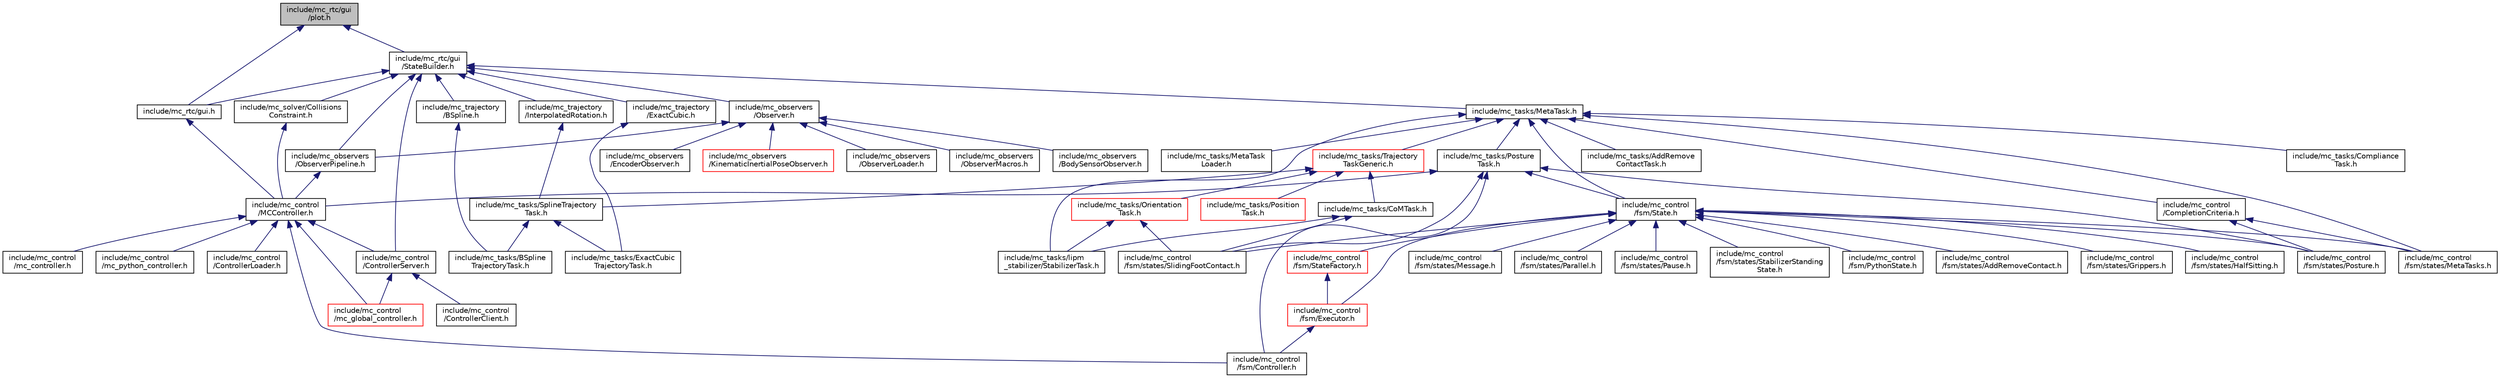 digraph "include/mc_rtc/gui/plot.h"
{
 // INTERACTIVE_SVG=YES
  edge [fontname="Helvetica",fontsize="10",labelfontname="Helvetica",labelfontsize="10"];
  node [fontname="Helvetica",fontsize="10",shape=record];
  Node32 [label="include/mc_rtc/gui\l/plot.h",height=0.2,width=0.4,color="black", fillcolor="grey75", style="filled", fontcolor="black"];
  Node32 -> Node33 [dir="back",color="midnightblue",fontsize="10",style="solid",fontname="Helvetica"];
  Node33 [label="include/mc_rtc/gui\l/StateBuilder.h",height=0.2,width=0.4,color="black", fillcolor="white", style="filled",URL="$StateBuilder_8h.html"];
  Node33 -> Node34 [dir="back",color="midnightblue",fontsize="10",style="solid",fontname="Helvetica"];
  Node34 [label="include/mc_tasks/MetaTask.h",height=0.2,width=0.4,color="black", fillcolor="white", style="filled",URL="$MetaTask_8h.html"];
  Node34 -> Node35 [dir="back",color="midnightblue",fontsize="10",style="solid",fontname="Helvetica"];
  Node35 [label="include/mc_control\l/CompletionCriteria.h",height=0.2,width=0.4,color="black", fillcolor="white", style="filled",URL="$CompletionCriteria_8h.html"];
  Node35 -> Node36 [dir="back",color="midnightblue",fontsize="10",style="solid",fontname="Helvetica"];
  Node36 [label="include/mc_control\l/fsm/states/MetaTasks.h",height=0.2,width=0.4,color="black", fillcolor="white", style="filled",URL="$MetaTasks_8h.html"];
  Node35 -> Node37 [dir="back",color="midnightblue",fontsize="10",style="solid",fontname="Helvetica"];
  Node37 [label="include/mc_control\l/fsm/states/Posture.h",height=0.2,width=0.4,color="black", fillcolor="white", style="filled",URL="$Posture_8h.html"];
  Node34 -> Node38 [dir="back",color="midnightblue",fontsize="10",style="solid",fontname="Helvetica"];
  Node38 [label="include/mc_tasks/Posture\lTask.h",height=0.2,width=0.4,color="black", fillcolor="white", style="filled",URL="$PostureTask_8h.html"];
  Node38 -> Node39 [dir="back",color="midnightblue",fontsize="10",style="solid",fontname="Helvetica"];
  Node39 [label="include/mc_control\l/MCController.h",height=0.2,width=0.4,color="black", fillcolor="white", style="filled",URL="$MCController_8h.html"];
  Node39 -> Node40 [dir="back",color="midnightblue",fontsize="10",style="solid",fontname="Helvetica"];
  Node40 [label="include/mc_control\l/ControllerServer.h",height=0.2,width=0.4,color="black", fillcolor="white", style="filled",URL="$ControllerServer_8h.html"];
  Node40 -> Node41 [dir="back",color="midnightblue",fontsize="10",style="solid",fontname="Helvetica"];
  Node41 [label="include/mc_control\l/ControllerClient.h",height=0.2,width=0.4,color="black", fillcolor="white", style="filled",URL="$ControllerClient_8h.html"];
  Node40 -> Node42 [dir="back",color="midnightblue",fontsize="10",style="solid",fontname="Helvetica"];
  Node42 [label="include/mc_control\l/mc_global_controller.h",height=0.2,width=0.4,color="red", fillcolor="white", style="filled",URL="$mc__global__controller_8h.html"];
  Node39 -> Node46 [dir="back",color="midnightblue",fontsize="10",style="solid",fontname="Helvetica"];
  Node46 [label="include/mc_control\l/ControllerLoader.h",height=0.2,width=0.4,color="black", fillcolor="white", style="filled",URL="$ControllerLoader_8h.html"];
  Node39 -> Node47 [dir="back",color="midnightblue",fontsize="10",style="solid",fontname="Helvetica"];
  Node47 [label="include/mc_control\l/fsm/Controller.h",height=0.2,width=0.4,color="black", fillcolor="white", style="filled",URL="$Controller_8h.html"];
  Node39 -> Node42 [dir="back",color="midnightblue",fontsize="10",style="solid",fontname="Helvetica"];
  Node39 -> Node48 [dir="back",color="midnightblue",fontsize="10",style="solid",fontname="Helvetica"];
  Node48 [label="include/mc_control\l/mc_controller.h",height=0.2,width=0.4,color="black", fillcolor="white", style="filled",URL="$mc__controller_8h.html"];
  Node39 -> Node49 [dir="back",color="midnightblue",fontsize="10",style="solid",fontname="Helvetica"];
  Node49 [label="include/mc_control\l/mc_python_controller.h",height=0.2,width=0.4,color="black", fillcolor="white", style="filled",URL="$mc__python__controller_8h.html"];
  Node38 -> Node50 [dir="back",color="midnightblue",fontsize="10",style="solid",fontname="Helvetica"];
  Node50 [label="include/mc_control\l/fsm/State.h",height=0.2,width=0.4,color="black", fillcolor="white", style="filled",URL="$State_8h.html"];
  Node50 -> Node51 [dir="back",color="midnightblue",fontsize="10",style="solid",fontname="Helvetica"];
  Node51 [label="include/mc_control\l/fsm/Executor.h",height=0.2,width=0.4,color="red", fillcolor="white", style="filled",URL="$Executor_8h.html"];
  Node51 -> Node47 [dir="back",color="midnightblue",fontsize="10",style="solid",fontname="Helvetica"];
  Node50 -> Node53 [dir="back",color="midnightblue",fontsize="10",style="solid",fontname="Helvetica"];
  Node53 [label="include/mc_control\l/fsm/StateFactory.h",height=0.2,width=0.4,color="red", fillcolor="white", style="filled",URL="$StateFactory_8h.html"];
  Node53 -> Node51 [dir="back",color="midnightblue",fontsize="10",style="solid",fontname="Helvetica"];
  Node50 -> Node55 [dir="back",color="midnightblue",fontsize="10",style="solid",fontname="Helvetica"];
  Node55 [label="include/mc_control\l/fsm/PythonState.h",height=0.2,width=0.4,color="black", fillcolor="white", style="filled",URL="$PythonState_8h.html"];
  Node50 -> Node56 [dir="back",color="midnightblue",fontsize="10",style="solid",fontname="Helvetica"];
  Node56 [label="include/mc_control\l/fsm/states/AddRemoveContact.h",height=0.2,width=0.4,color="black", fillcolor="white", style="filled",URL="$AddRemoveContact_8h.html"];
  Node50 -> Node57 [dir="back",color="midnightblue",fontsize="10",style="solid",fontname="Helvetica"];
  Node57 [label="include/mc_control\l/fsm/states/Grippers.h",height=0.2,width=0.4,color="black", fillcolor="white", style="filled",URL="$Grippers_8h.html"];
  Node50 -> Node58 [dir="back",color="midnightblue",fontsize="10",style="solid",fontname="Helvetica"];
  Node58 [label="include/mc_control\l/fsm/states/HalfSitting.h",height=0.2,width=0.4,color="black", fillcolor="white", style="filled",URL="$HalfSitting_8h.html"];
  Node50 -> Node59 [dir="back",color="midnightblue",fontsize="10",style="solid",fontname="Helvetica"];
  Node59 [label="include/mc_control\l/fsm/states/Message.h",height=0.2,width=0.4,color="black", fillcolor="white", style="filled",URL="$Message_8h.html"];
  Node50 -> Node36 [dir="back",color="midnightblue",fontsize="10",style="solid",fontname="Helvetica"];
  Node50 -> Node60 [dir="back",color="midnightblue",fontsize="10",style="solid",fontname="Helvetica"];
  Node60 [label="include/mc_control\l/fsm/states/Parallel.h",height=0.2,width=0.4,color="black", fillcolor="white", style="filled",URL="$Parallel_8h.html"];
  Node50 -> Node61 [dir="back",color="midnightblue",fontsize="10",style="solid",fontname="Helvetica"];
  Node61 [label="include/mc_control\l/fsm/states/Pause.h",height=0.2,width=0.4,color="black", fillcolor="white", style="filled",URL="$Pause_8h.html"];
  Node50 -> Node37 [dir="back",color="midnightblue",fontsize="10",style="solid",fontname="Helvetica"];
  Node50 -> Node62 [dir="back",color="midnightblue",fontsize="10",style="solid",fontname="Helvetica"];
  Node62 [label="include/mc_control\l/fsm/states/SlidingFootContact.h",height=0.2,width=0.4,color="black", fillcolor="white", style="filled",URL="$SlidingFootContact_8h.html"];
  Node50 -> Node63 [dir="back",color="midnightblue",fontsize="10",style="solid",fontname="Helvetica"];
  Node63 [label="include/mc_control\l/fsm/states/StabilizerStanding\lState.h",height=0.2,width=0.4,color="black", fillcolor="white", style="filled",URL="$StabilizerStandingState_8h.html"];
  Node38 -> Node47 [dir="back",color="midnightblue",fontsize="10",style="solid",fontname="Helvetica"];
  Node38 -> Node37 [dir="back",color="midnightblue",fontsize="10",style="solid",fontname="Helvetica"];
  Node38 -> Node62 [dir="back",color="midnightblue",fontsize="10",style="solid",fontname="Helvetica"];
  Node34 -> Node50 [dir="back",color="midnightblue",fontsize="10",style="solid",fontname="Helvetica"];
  Node34 -> Node64 [dir="back",color="midnightblue",fontsize="10",style="solid",fontname="Helvetica"];
  Node64 [label="include/mc_tasks/Trajectory\lTaskGeneric.h",height=0.2,width=0.4,color="red", fillcolor="white", style="filled",URL="$TrajectoryTaskGeneric_8h.html"];
  Node64 -> Node65 [dir="back",color="midnightblue",fontsize="10",style="solid",fontname="Helvetica"];
  Node65 [label="include/mc_tasks/Orientation\lTask.h",height=0.2,width=0.4,color="red", fillcolor="white", style="filled",URL="$OrientationTask_8h.html"];
  Node65 -> Node62 [dir="back",color="midnightblue",fontsize="10",style="solid",fontname="Helvetica"];
  Node65 -> Node69 [dir="back",color="midnightblue",fontsize="10",style="solid",fontname="Helvetica"];
  Node69 [label="include/mc_tasks/lipm\l_stabilizer/StabilizerTask.h",height=0.2,width=0.4,color="black", fillcolor="white", style="filled",URL="$StabilizerTask_8h.html"];
  Node64 -> Node70 [dir="back",color="midnightblue",fontsize="10",style="solid",fontname="Helvetica"];
  Node70 [label="include/mc_tasks/Position\lTask.h",height=0.2,width=0.4,color="red", fillcolor="white", style="filled",URL="$PositionTask_8h.html"];
  Node64 -> Node71 [dir="back",color="midnightblue",fontsize="10",style="solid",fontname="Helvetica"];
  Node71 [label="include/mc_tasks/CoMTask.h",height=0.2,width=0.4,color="black", fillcolor="white", style="filled",URL="$CoMTask_8h.html"];
  Node71 -> Node62 [dir="back",color="midnightblue",fontsize="10",style="solid",fontname="Helvetica"];
  Node71 -> Node69 [dir="back",color="midnightblue",fontsize="10",style="solid",fontname="Helvetica"];
  Node64 -> Node77 [dir="back",color="midnightblue",fontsize="10",style="solid",fontname="Helvetica"];
  Node77 [label="include/mc_tasks/SplineTrajectory\lTask.h",height=0.2,width=0.4,color="black", fillcolor="white", style="filled",URL="$SplineTrajectoryTask_8h.html"];
  Node77 -> Node78 [dir="back",color="midnightblue",fontsize="10",style="solid",fontname="Helvetica"];
  Node78 [label="include/mc_tasks/BSpline\lTrajectoryTask.h",height=0.2,width=0.4,color="black", fillcolor="white", style="filled",URL="$BSplineTrajectoryTask_8h.html"];
  Node77 -> Node79 [dir="back",color="midnightblue",fontsize="10",style="solid",fontname="Helvetica"];
  Node79 [label="include/mc_tasks/ExactCubic\lTrajectoryTask.h",height=0.2,width=0.4,color="black", fillcolor="white", style="filled",URL="$ExactCubicTrajectoryTask_8h.html"];
  Node34 -> Node36 [dir="back",color="midnightblue",fontsize="10",style="solid",fontname="Helvetica"];
  Node34 -> Node87 [dir="back",color="midnightblue",fontsize="10",style="solid",fontname="Helvetica"];
  Node87 [label="include/mc_tasks/AddRemove\lContactTask.h",height=0.2,width=0.4,color="black", fillcolor="white", style="filled",URL="$AddRemoveContactTask_8h.html"];
  Node34 -> Node68 [dir="back",color="midnightblue",fontsize="10",style="solid",fontname="Helvetica"];
  Node68 [label="include/mc_tasks/Compliance\lTask.h",height=0.2,width=0.4,color="black", fillcolor="white", style="filled",URL="$ComplianceTask_8h.html"];
  Node34 -> Node69 [dir="back",color="midnightblue",fontsize="10",style="solid",fontname="Helvetica"];
  Node34 -> Node88 [dir="back",color="midnightblue",fontsize="10",style="solid",fontname="Helvetica"];
  Node88 [label="include/mc_tasks/MetaTask\lLoader.h",height=0.2,width=0.4,color="black", fillcolor="white", style="filled",URL="$MetaTaskLoader_8h.html"];
  Node33 -> Node89 [dir="back",color="midnightblue",fontsize="10",style="solid",fontname="Helvetica"];
  Node89 [label="include/mc_observers\l/Observer.h",height=0.2,width=0.4,color="black", fillcolor="white", style="filled",URL="$Observer_8h.html"];
  Node89 -> Node90 [dir="back",color="midnightblue",fontsize="10",style="solid",fontname="Helvetica"];
  Node90 [label="include/mc_observers\l/ObserverPipeline.h",height=0.2,width=0.4,color="black", fillcolor="white", style="filled",URL="$ObserverPipeline_8h.html"];
  Node90 -> Node39 [dir="back",color="midnightblue",fontsize="10",style="solid",fontname="Helvetica"];
  Node89 -> Node91 [dir="back",color="midnightblue",fontsize="10",style="solid",fontname="Helvetica"];
  Node91 [label="include/mc_observers\l/BodySensorObserver.h",height=0.2,width=0.4,color="black", fillcolor="white", style="filled",URL="$BodySensorObserver_8h.html"];
  Node89 -> Node92 [dir="back",color="midnightblue",fontsize="10",style="solid",fontname="Helvetica"];
  Node92 [label="include/mc_observers\l/EncoderObserver.h",height=0.2,width=0.4,color="black", fillcolor="white", style="filled",URL="$EncoderObserver_8h.html"];
  Node89 -> Node93 [dir="back",color="midnightblue",fontsize="10",style="solid",fontname="Helvetica"];
  Node93 [label="include/mc_observers\l/KinematicInertialPoseObserver.h",height=0.2,width=0.4,color="red", fillcolor="white", style="filled",URL="$KinematicInertialPoseObserver_8h.html"];
  Node89 -> Node95 [dir="back",color="midnightblue",fontsize="10",style="solid",fontname="Helvetica"];
  Node95 [label="include/mc_observers\l/ObserverLoader.h",height=0.2,width=0.4,color="black", fillcolor="white", style="filled",URL="$ObserverLoader_8h.html"];
  Node89 -> Node96 [dir="back",color="midnightblue",fontsize="10",style="solid",fontname="Helvetica"];
  Node96 [label="include/mc_observers\l/ObserverMacros.h",height=0.2,width=0.4,color="black", fillcolor="white", style="filled",URL="$ObserverMacros_8h.html"];
  Node33 -> Node90 [dir="back",color="midnightblue",fontsize="10",style="solid",fontname="Helvetica"];
  Node33 -> Node97 [dir="back",color="midnightblue",fontsize="10",style="solid",fontname="Helvetica"];
  Node97 [label="include/mc_rtc/gui.h",height=0.2,width=0.4,color="black", fillcolor="white", style="filled",URL="$gui_8h.html"];
  Node97 -> Node39 [dir="back",color="midnightblue",fontsize="10",style="solid",fontname="Helvetica"];
  Node33 -> Node98 [dir="back",color="midnightblue",fontsize="10",style="solid",fontname="Helvetica"];
  Node98 [label="include/mc_solver/Collisions\lConstraint.h",height=0.2,width=0.4,color="black", fillcolor="white", style="filled",URL="$CollisionsConstraint_8h.html"];
  Node98 -> Node39 [dir="back",color="midnightblue",fontsize="10",style="solid",fontname="Helvetica"];
  Node33 -> Node40 [dir="back",color="midnightblue",fontsize="10",style="solid",fontname="Helvetica"];
  Node33 -> Node99 [dir="back",color="midnightblue",fontsize="10",style="solid",fontname="Helvetica"];
  Node99 [label="include/mc_trajectory\l/InterpolatedRotation.h",height=0.2,width=0.4,color="black", fillcolor="white", style="filled",URL="$InterpolatedRotation_8h.html"];
  Node99 -> Node77 [dir="back",color="midnightblue",fontsize="10",style="solid",fontname="Helvetica"];
  Node33 -> Node100 [dir="back",color="midnightblue",fontsize="10",style="solid",fontname="Helvetica"];
  Node100 [label="include/mc_trajectory\l/BSpline.h",height=0.2,width=0.4,color="black", fillcolor="white", style="filled",URL="$BSpline_8h.html"];
  Node100 -> Node78 [dir="back",color="midnightblue",fontsize="10",style="solid",fontname="Helvetica"];
  Node33 -> Node101 [dir="back",color="midnightblue",fontsize="10",style="solid",fontname="Helvetica"];
  Node101 [label="include/mc_trajectory\l/ExactCubic.h",height=0.2,width=0.4,color="black", fillcolor="white", style="filled",URL="$ExactCubic_8h.html"];
  Node101 -> Node79 [dir="back",color="midnightblue",fontsize="10",style="solid",fontname="Helvetica"];
  Node32 -> Node97 [dir="back",color="midnightblue",fontsize="10",style="solid",fontname="Helvetica"];
}
